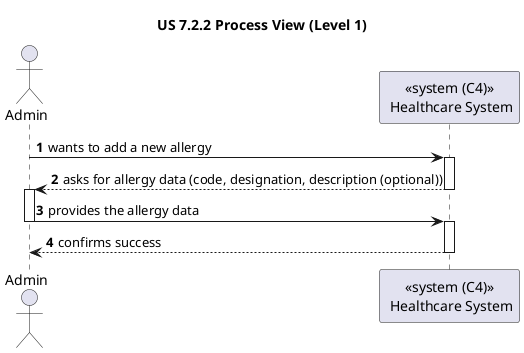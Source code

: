 @startuml
'https://plantuml.com/sequence-diagram

title "US 7.2.2 Process View (Level 1)"

autonumber

actor "Admin" as BACK
participant "<<system (C4)>>\n Healthcare System" as SYS

BACK -> SYS : wants to add a new allergy
activate SYS

SYS --> BACK : asks for allergy data (code, designation, description (optional))
deactivate SYS
activate BACK

BACK -> SYS : provides the allergy data
deactivate BACK
activate SYS

SYS --> BACK : confirms success
deactivate SYS

@enduml